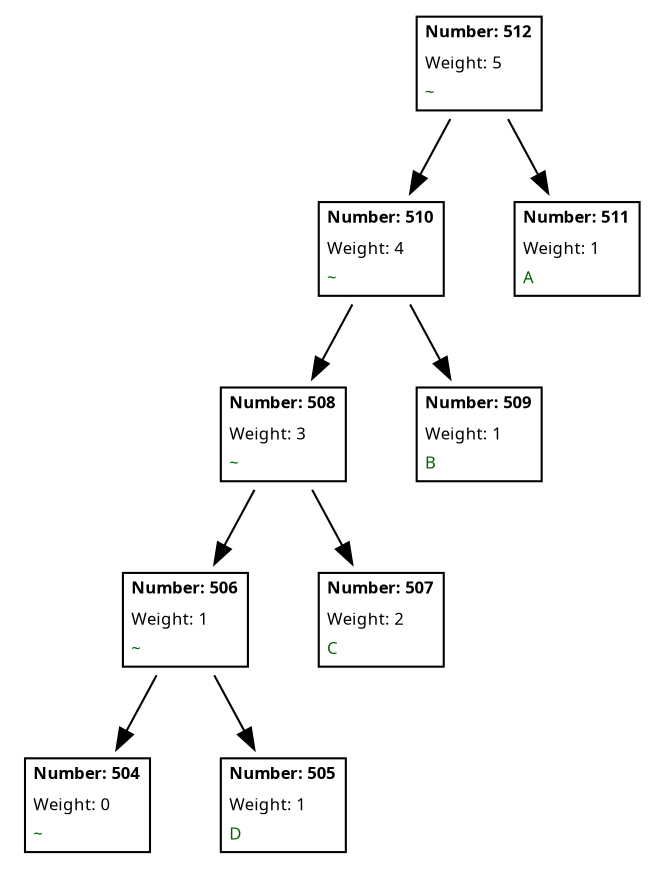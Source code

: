 digraph D {
    node [shape=plaintext fontname="Sans serif" fontsize="8"];
    504 [ label=<
     <table border="1" cellborder="0" cellspacing="1">
      <tr><td align="left"><b>Number: 504</b></td></tr>
      <tr><td align="left">Weight: 0</td></tr>
      <tr><td align="left"><font color="darkgreen">~</font></td></tr>
     </table>>];
    505 [ label=<
     <table border="1" cellborder="0" cellspacing="1">
      <tr><td align="left"><b>Number: 505</b></td></tr>
      <tr><td align="left">Weight: 1</td></tr>
      <tr><td align="left"><font color="darkgreen">D</font></td></tr>
     </table>>];
    506 [ label=<
     <table border="1" cellborder="0" cellspacing="1">
      <tr><td align="left"><b>Number: 506</b></td></tr>
      <tr><td align="left">Weight: 1</td></tr>
      <tr><td align="left"><font color="darkgreen">~</font></td></tr>
     </table>>];
    507 [ label=<
     <table border="1" cellborder="0" cellspacing="1">
      <tr><td align="left"><b>Number: 507</b></td></tr>
      <tr><td align="left">Weight: 2</td></tr>
      <tr><td align="left"><font color="darkgreen">C</font></td></tr>
     </table>>];
    508 [ label=<
     <table border="1" cellborder="0" cellspacing="1">
      <tr><td align="left"><b>Number: 508</b></td></tr>
      <tr><td align="left">Weight: 3</td></tr>
      <tr><td align="left"><font color="darkgreen">~</font></td></tr>
     </table>>];
    509 [ label=<
     <table border="1" cellborder="0" cellspacing="1">
      <tr><td align="left"><b>Number: 509</b></td></tr>
      <tr><td align="left">Weight: 1</td></tr>
      <tr><td align="left"><font color="darkgreen">B</font></td></tr>
     </table>>];
    510 [ label=<
     <table border="1" cellborder="0" cellspacing="1">
      <tr><td align="left"><b>Number: 510</b></td></tr>
      <tr><td align="left">Weight: 4</td></tr>
      <tr><td align="left"><font color="darkgreen">~</font></td></tr>
     </table>>];
    511 [ label=<
     <table border="1" cellborder="0" cellspacing="1">
      <tr><td align="left"><b>Number: 511</b></td></tr>
      <tr><td align="left">Weight: 1</td></tr>
      <tr><td align="left"><font color="darkgreen">A</font></td></tr>
     </table>>];
    512 [ label=<
     <table border="1" cellborder="0" cellspacing="1">
      <tr><td align="left"><b>Number: 512</b></td></tr>
      <tr><td align="left">Weight: 5</td></tr>
      <tr><td align="left"><font color="darkgreen">~</font></td></tr>
     </table>>];
    512->510;
    512->511;
    510->508;
    510->509;
    508->506;
    508->507;
    506->504;
    506->505;
}